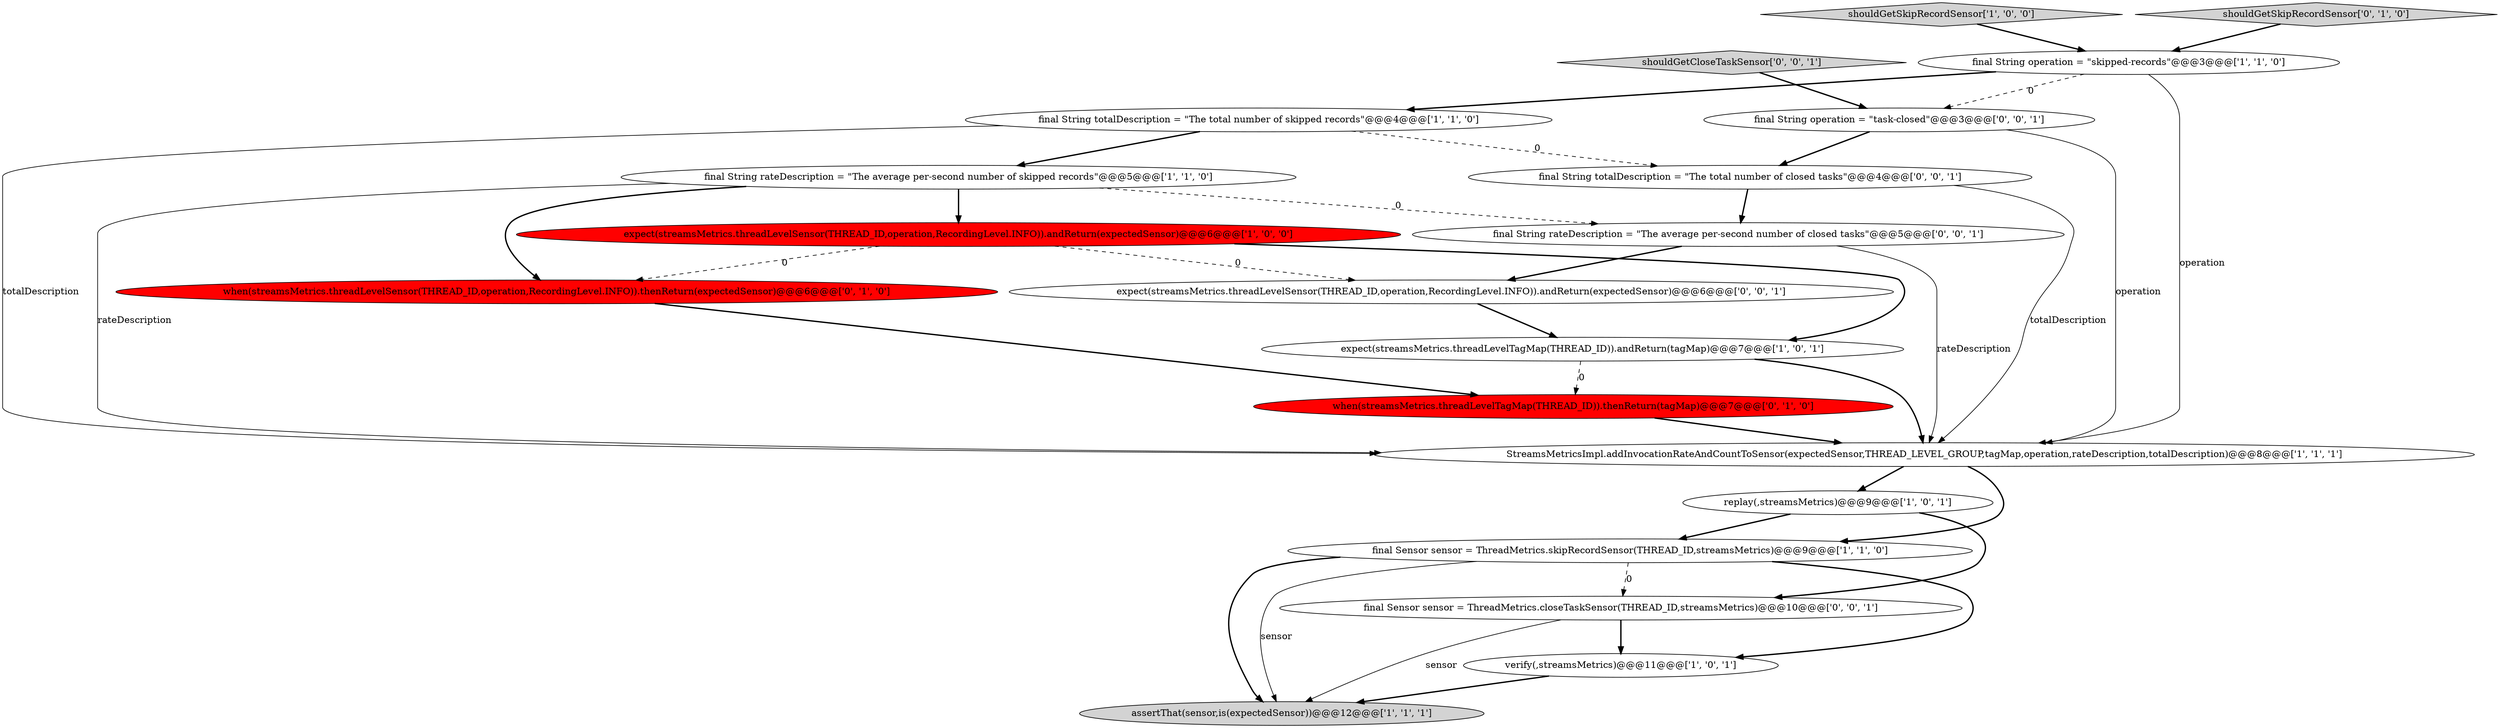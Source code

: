 digraph {
12 [style = filled, label = "when(streamsMetrics.threadLevelSensor(THREAD_ID,operation,RecordingLevel.INFO)).thenReturn(expectedSensor)@@@6@@@['0', '1', '0']", fillcolor = red, shape = ellipse image = "AAA1AAABBB2BBB"];
7 [style = filled, label = "shouldGetSkipRecordSensor['1', '0', '0']", fillcolor = lightgray, shape = diamond image = "AAA0AAABBB1BBB"];
5 [style = filled, label = "replay(,streamsMetrics)@@@9@@@['1', '0', '1']", fillcolor = white, shape = ellipse image = "AAA0AAABBB1BBB"];
9 [style = filled, label = "final String operation = \"skipped-records\"@@@3@@@['1', '1', '0']", fillcolor = white, shape = ellipse image = "AAA0AAABBB1BBB"];
10 [style = filled, label = "final String totalDescription = \"The total number of skipped records\"@@@4@@@['1', '1', '0']", fillcolor = white, shape = ellipse image = "AAA0AAABBB1BBB"];
14 [style = filled, label = "expect(streamsMetrics.threadLevelSensor(THREAD_ID,operation,RecordingLevel.INFO)).andReturn(expectedSensor)@@@6@@@['0', '0', '1']", fillcolor = white, shape = ellipse image = "AAA0AAABBB3BBB"];
6 [style = filled, label = "assertThat(sensor,is(expectedSensor))@@@12@@@['1', '1', '1']", fillcolor = lightgray, shape = ellipse image = "AAA0AAABBB1BBB"];
15 [style = filled, label = "final Sensor sensor = ThreadMetrics.closeTaskSensor(THREAD_ID,streamsMetrics)@@@10@@@['0', '0', '1']", fillcolor = white, shape = ellipse image = "AAA0AAABBB3BBB"];
17 [style = filled, label = "final String totalDescription = \"The total number of closed tasks\"@@@4@@@['0', '0', '1']", fillcolor = white, shape = ellipse image = "AAA0AAABBB3BBB"];
4 [style = filled, label = "StreamsMetricsImpl.addInvocationRateAndCountToSensor(expectedSensor,THREAD_LEVEL_GROUP,tagMap,operation,rateDescription,totalDescription)@@@8@@@['1', '1', '1']", fillcolor = white, shape = ellipse image = "AAA0AAABBB1BBB"];
1 [style = filled, label = "final Sensor sensor = ThreadMetrics.skipRecordSensor(THREAD_ID,streamsMetrics)@@@9@@@['1', '1', '0']", fillcolor = white, shape = ellipse image = "AAA0AAABBB1BBB"];
2 [style = filled, label = "verify(,streamsMetrics)@@@11@@@['1', '0', '1']", fillcolor = white, shape = ellipse image = "AAA0AAABBB1BBB"];
3 [style = filled, label = "expect(streamsMetrics.threadLevelSensor(THREAD_ID,operation,RecordingLevel.INFO)).andReturn(expectedSensor)@@@6@@@['1', '0', '0']", fillcolor = red, shape = ellipse image = "AAA1AAABBB1BBB"];
19 [style = filled, label = "final String rateDescription = \"The average per-second number of closed tasks\"@@@5@@@['0', '0', '1']", fillcolor = white, shape = ellipse image = "AAA0AAABBB3BBB"];
18 [style = filled, label = "final String operation = \"task-closed\"@@@3@@@['0', '0', '1']", fillcolor = white, shape = ellipse image = "AAA0AAABBB3BBB"];
8 [style = filled, label = "final String rateDescription = \"The average per-second number of skipped records\"@@@5@@@['1', '1', '0']", fillcolor = white, shape = ellipse image = "AAA0AAABBB1BBB"];
11 [style = filled, label = "when(streamsMetrics.threadLevelTagMap(THREAD_ID)).thenReturn(tagMap)@@@7@@@['0', '1', '0']", fillcolor = red, shape = ellipse image = "AAA1AAABBB2BBB"];
16 [style = filled, label = "shouldGetCloseTaskSensor['0', '0', '1']", fillcolor = lightgray, shape = diamond image = "AAA0AAABBB3BBB"];
13 [style = filled, label = "shouldGetSkipRecordSensor['0', '1', '0']", fillcolor = lightgray, shape = diamond image = "AAA0AAABBB2BBB"];
0 [style = filled, label = "expect(streamsMetrics.threadLevelTagMap(THREAD_ID)).andReturn(tagMap)@@@7@@@['1', '0', '1']", fillcolor = white, shape = ellipse image = "AAA0AAABBB1BBB"];
8->19 [style = dashed, label="0"];
19->4 [style = solid, label="rateDescription"];
15->2 [style = bold, label=""];
16->18 [style = bold, label=""];
2->6 [style = bold, label=""];
17->4 [style = solid, label="totalDescription"];
1->15 [style = dashed, label="0"];
9->18 [style = dashed, label="0"];
11->4 [style = bold, label=""];
8->3 [style = bold, label=""];
12->11 [style = bold, label=""];
18->17 [style = bold, label=""];
5->15 [style = bold, label=""];
0->11 [style = dashed, label="0"];
10->4 [style = solid, label="totalDescription"];
9->10 [style = bold, label=""];
17->19 [style = bold, label=""];
3->0 [style = bold, label=""];
8->4 [style = solid, label="rateDescription"];
7->9 [style = bold, label=""];
5->1 [style = bold, label=""];
1->6 [style = bold, label=""];
19->14 [style = bold, label=""];
3->12 [style = dashed, label="0"];
10->8 [style = bold, label=""];
14->0 [style = bold, label=""];
0->4 [style = bold, label=""];
9->4 [style = solid, label="operation"];
10->17 [style = dashed, label="0"];
18->4 [style = solid, label="operation"];
1->2 [style = bold, label=""];
4->1 [style = bold, label=""];
13->9 [style = bold, label=""];
15->6 [style = solid, label="sensor"];
3->14 [style = dashed, label="0"];
4->5 [style = bold, label=""];
8->12 [style = bold, label=""];
1->6 [style = solid, label="sensor"];
}

